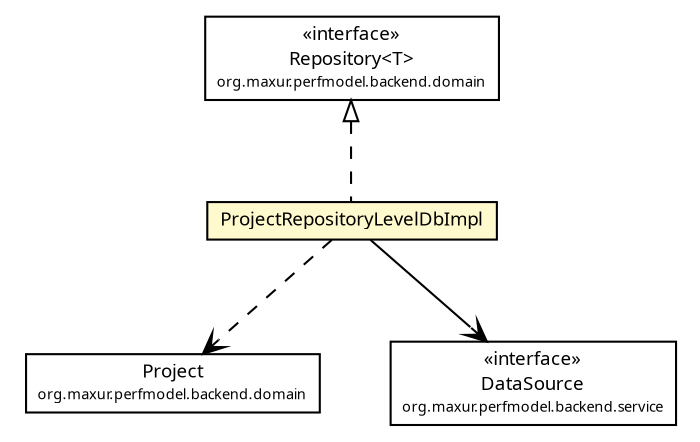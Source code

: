 #!/usr/local/bin/dot
#
# Class diagram 
# Generated by UMLGraph version R5_6-24-gf6e263 (http://www.umlgraph.org/)
#

digraph G {
	edge [fontname="Trebuchet MS",fontsize=10,labelfontname="Trebuchet MS",labelfontsize=10];
	node [fontname="Trebuchet MS",fontsize=10,shape=plaintext];
	nodesep=0.25;
	ranksep=0.5;
	// org.maxur.perfmodel.backend.domain.Repository<T>
	c1059 [label=<<table title="org.maxur.perfmodel.backend.domain.Repository" border="0" cellborder="1" cellspacing="0" cellpadding="2" port="p" href="../domain/Repository.html">
		<tr><td><table border="0" cellspacing="0" cellpadding="1">
<tr><td align="center" balign="center"> &#171;interface&#187; </td></tr>
<tr><td align="center" balign="center"><font face="Trebuchet MS"> Repository&lt;T&gt; </font></td></tr>
<tr><td align="center" balign="center"><font face="Trebuchet MS" point-size="7.0"> org.maxur.perfmodel.backend.domain </font></td></tr>
		</table></td></tr>
		</table>>, URL="../domain/Repository.html", fontname="Trebuchet MS", fontcolor="black", fontsize=9.0];
	// org.maxur.perfmodel.backend.domain.Project
	c1060 [label=<<table title="org.maxur.perfmodel.backend.domain.Project" border="0" cellborder="1" cellspacing="0" cellpadding="2" port="p" href="../domain/Project.html">
		<tr><td><table border="0" cellspacing="0" cellpadding="1">
<tr><td align="center" balign="center"><font face="Trebuchet MS"> Project </font></td></tr>
<tr><td align="center" balign="center"><font face="Trebuchet MS" point-size="7.0"> org.maxur.perfmodel.backend.domain </font></td></tr>
		</table></td></tr>
		</table>>, URL="../domain/Project.html", fontname="Trebuchet MS", fontcolor="black", fontsize=9.0];
	// org.maxur.perfmodel.backend.infrastructure.ProjectRepositoryLevelDbImpl
	c1063 [label=<<table title="org.maxur.perfmodel.backend.infrastructure.ProjectRepositoryLevelDbImpl" border="0" cellborder="1" cellspacing="0" cellpadding="2" port="p" bgcolor="lemonChiffon" href="./ProjectRepositoryLevelDbImpl.html">
		<tr><td><table border="0" cellspacing="0" cellpadding="1">
<tr><td align="center" balign="center"><font face="Trebuchet MS"> ProjectRepositoryLevelDbImpl </font></td></tr>
		</table></td></tr>
		</table>>, URL="./ProjectRepositoryLevelDbImpl.html", fontname="Trebuchet MS", fontcolor="black", fontsize=9.0];
	// org.maxur.perfmodel.backend.service.DataSource
	c1075 [label=<<table title="org.maxur.perfmodel.backend.service.DataSource" border="0" cellborder="1" cellspacing="0" cellpadding="2" port="p" href="../service/DataSource.html">
		<tr><td><table border="0" cellspacing="0" cellpadding="1">
<tr><td align="center" balign="center"> &#171;interface&#187; </td></tr>
<tr><td align="center" balign="center"><font face="Trebuchet MS"> DataSource </font></td></tr>
<tr><td align="center" balign="center"><font face="Trebuchet MS" point-size="7.0"> org.maxur.perfmodel.backend.service </font></td></tr>
		</table></td></tr>
		</table>>, URL="../service/DataSource.html", fontname="Trebuchet MS", fontcolor="black", fontsize=9.0];
	//org.maxur.perfmodel.backend.infrastructure.ProjectRepositoryLevelDbImpl implements org.maxur.perfmodel.backend.domain.Repository<T>
	c1059:p -> c1063:p [dir=back,arrowtail=empty,style=dashed];
	// org.maxur.perfmodel.backend.infrastructure.ProjectRepositoryLevelDbImpl NAVASSOC org.maxur.perfmodel.backend.service.DataSource
	c1063:p -> c1075:p [taillabel="", label="", headlabel="", fontname="Trebuchet MS", fontcolor="black", fontsize=10.0, color="black", arrowhead=open];
	// org.maxur.perfmodel.backend.infrastructure.ProjectRepositoryLevelDbImpl DEPEND org.maxur.perfmodel.backend.domain.Project
	c1063:p -> c1060:p [taillabel="", label="", headlabel="", fontname="Trebuchet MS", fontcolor="black", fontsize=10.0, color="black", arrowhead=open, style=dashed];
}

